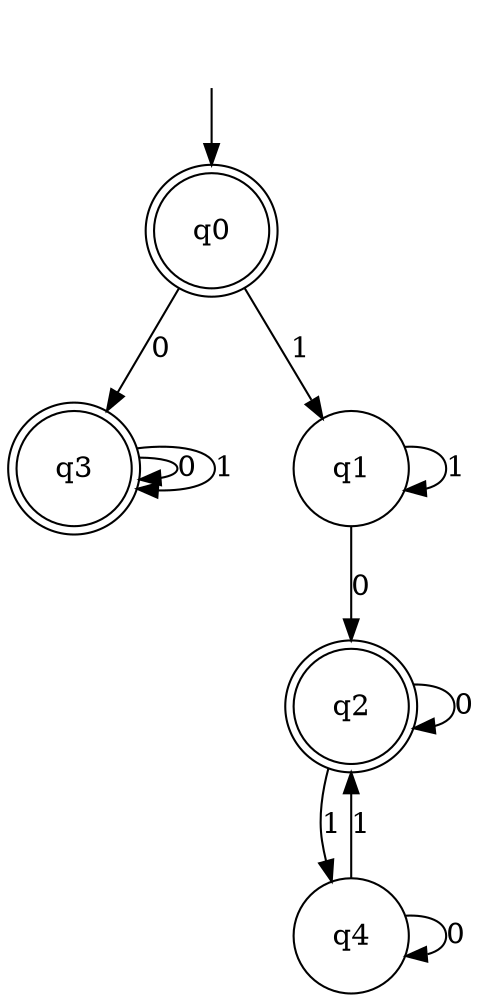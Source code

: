 digraph Automaton {

q0 [shape = doublecircle, label=<<TABLE BORDER="0" CELLBORDER="0" CELLSPACING="0"><TR><TD>q0</TD></TR></TABLE>>];

q2 [shape = doublecircle, label=<<TABLE BORDER="0" CELLBORDER="0" CELLSPACING="0"><TR><TD>q2</TD></TR></TABLE>>];

q3 [shape = doublecircle, label=<<TABLE BORDER="0" CELLBORDER="0" CELLSPACING="0"><TR><TD>q3</TD></TR></TABLE>>];

q1 [shape = circle, label=<<TABLE BORDER="0" CELLBORDER="0" CELLSPACING="0"><TR><TD>q1</TD></TR></TABLE>>];

_nil [style = invis, label=<<TABLE BORDER="0" CELLBORDER="" CELLSPACING="0"><TR><TD>_nil</TD></TR></TABLE>>];

q4 [shape = circle, label=<<TABLE BORDER="0" CELLBORDER="0" CELLSPACING="0"><TR><TD>q4</TD></TR></TABLE>>];

q4->q2 [label="1"];

q3->q3 [label="0"];

q3->q3 [label="1"];

q4->q4 [label="0"];

_nil -> q0 [];

q1->q2 [label="0"];

q1->q1 [label="1"];

q2->q2 [label="0"];

q2->q4 [label="1"];

q0->q1 [label="1"];

q0->q3 [label="0"];

}

